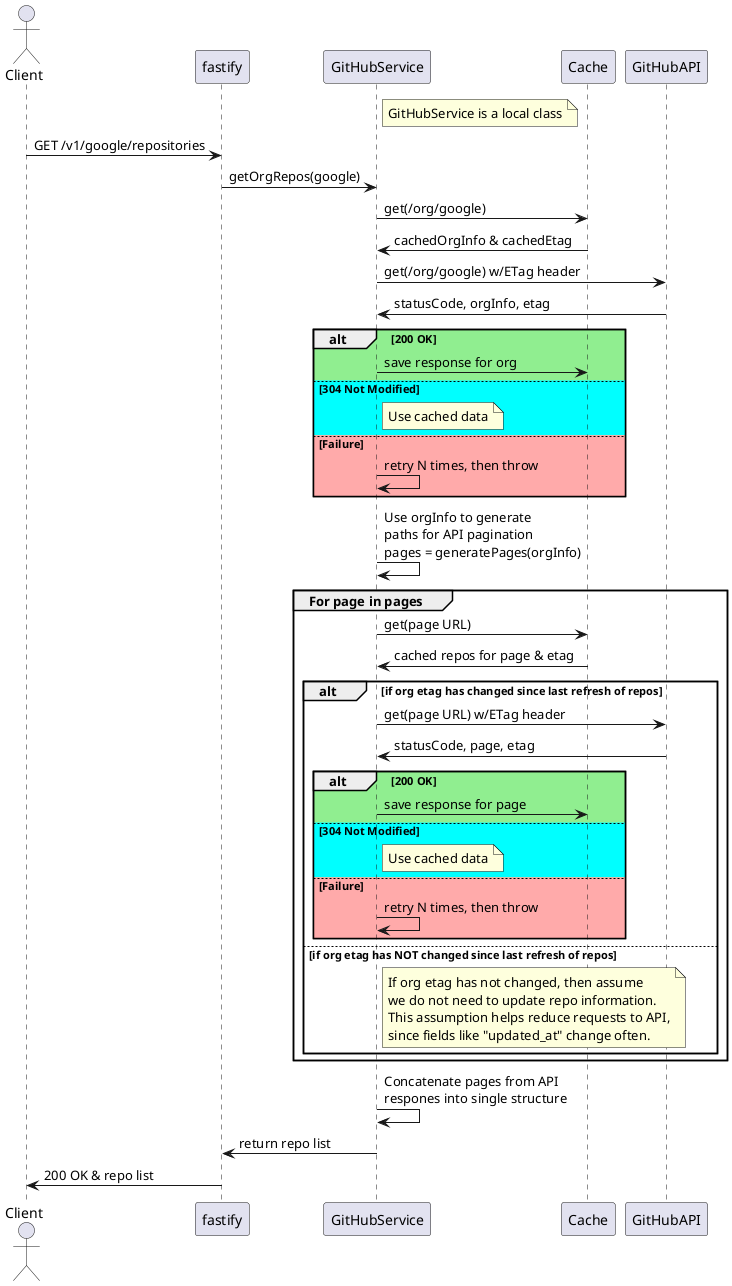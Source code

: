@startuml

actor Client
participant fastify
participant GitHubService
participant Cache
participant GitHubAPI

note right of GitHubService
  GitHubService is a local class
end note

Client->fastify: GET /v1/google/repositories
fastify->GitHubService: getOrgRepos(google)
GitHubService->Cache: get(/org/google)
Cache->GitHubService: cachedOrgInfo & cachedEtag
GitHubService->GitHubAPI: get(/org/google) w/ETag header
GitHubAPI->GitHubService: statusCode, orgInfo, etag

alt #lightgreen 200 OK
    GitHubService->Cache: save response for org
else #aqua 304 Not Modified
    note right of GitHubService
        Use cached data
    end note
else #FFAAAA Failure
    GitHubService->GitHubService: retry N times, then throw
end

GitHubService->GitHubService: Use orgInfo to generate\npaths for API pagination\npages = generatePages(orgInfo)

group For page in pages
    GitHubService->Cache: get(page URL)
    Cache->GitHubService: cached repos for page & etag

    alt if org etag has changed since last refresh of repos
            GitHubService->GitHubAPI: get(page URL) w/ETag header
            GitHubAPI->GitHubService: statusCode, page, etag
        alt #lightgreen 200 OK
            GitHubService->Cache: save response for page
        else #aqua 304 Not Modified
            note right of GitHubService
                Use cached data
            end note
        else #FFAAAA Failure
            GitHubService->GitHubService: retry N times, then throw
        end

    else if org etag has NOT changed since last refresh of repos
        note right of GitHubService
          If org etag has not changed, then assume
          we do not need to update repo information.
          This assumption helps reduce requests to API,
          since fields like "updated_at" change often.
        end note
    end
end

GitHubService->GitHubService: Concatenate pages from API\nrespones into single structure

GitHubService->fastify: return repo list
fastify->Client: 200 OK & repo list




@enduml